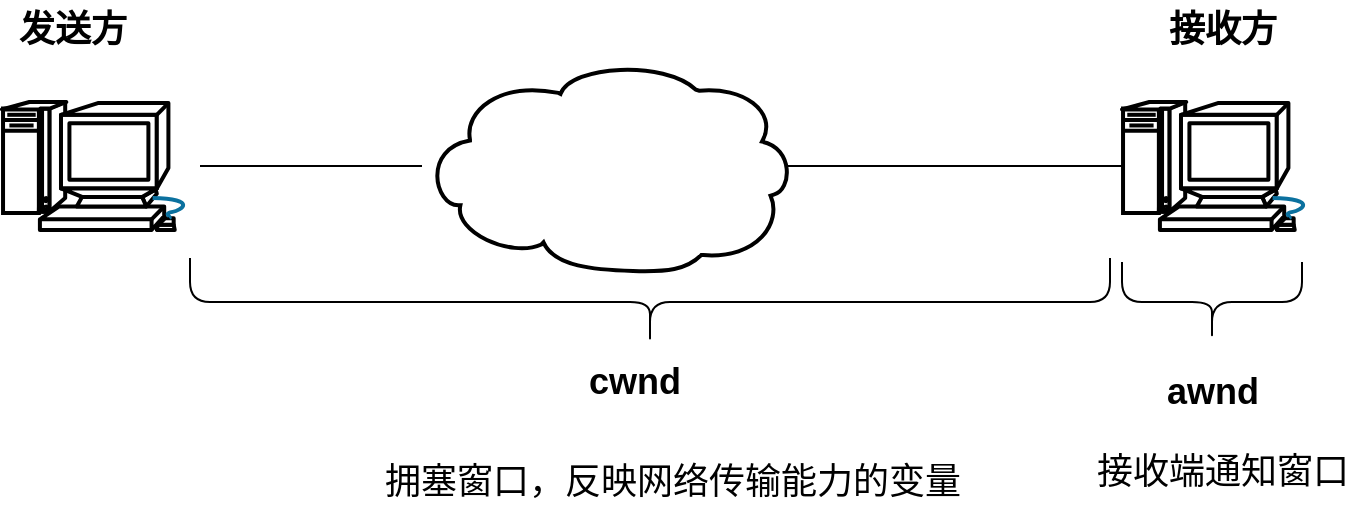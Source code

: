 <mxfile version="16.1.2" type="github">
  <diagram id="nbDFgYtFIhRArq2cRslt" name="第 1 页">
    <mxGraphModel dx="1422" dy="754" grid="1" gridSize="10" guides="1" tooltips="1" connect="1" arrows="1" fold="1" page="1" pageScale="1" pageWidth="827" pageHeight="1169" math="0" shadow="0">
      <root>
        <mxCell id="0" />
        <mxCell id="1" parent="0" />
        <mxCell id="RP8TbA6VVncFAgnVdZ08-4" style="edgeStyle=orthogonalEdgeStyle;rounded=0;orthogonalLoop=1;jettySize=auto;html=1;endArrow=none;endFill=0;" edge="1" parent="1" source="RP8TbA6VVncFAgnVdZ08-1" target="RP8TbA6VVncFAgnVdZ08-3">
          <mxGeometry relative="1" as="geometry" />
        </mxCell>
        <mxCell id="RP8TbA6VVncFAgnVdZ08-1" value="" style="shape=mxgraph.cisco.computers_and_peripherals.macintosh;sketch=0;html=1;pointerEvents=1;dashed=0;strokeWidth=2;verticalLabelPosition=bottom;verticalAlign=top;align=center;outlineConnect=0;" vertex="1" parent="1">
          <mxGeometry x="90" y="280" width="99" height="64" as="geometry" />
        </mxCell>
        <mxCell id="RP8TbA6VVncFAgnVdZ08-5" style="edgeStyle=orthogonalEdgeStyle;rounded=0;orthogonalLoop=1;jettySize=auto;html=1;entryX=0.98;entryY=0.5;entryDx=0;entryDy=0;entryPerimeter=0;endArrow=none;endFill=0;" edge="1" parent="1" source="RP8TbA6VVncFAgnVdZ08-2" target="RP8TbA6VVncFAgnVdZ08-3">
          <mxGeometry relative="1" as="geometry" />
        </mxCell>
        <mxCell id="RP8TbA6VVncFAgnVdZ08-2" value="" style="shape=mxgraph.cisco.computers_and_peripherals.macintosh;sketch=0;html=1;pointerEvents=1;dashed=0;strokeWidth=2;verticalLabelPosition=bottom;verticalAlign=top;align=center;outlineConnect=0;" vertex="1" parent="1">
          <mxGeometry x="650" y="280" width="99" height="64" as="geometry" />
        </mxCell>
        <mxCell id="RP8TbA6VVncFAgnVdZ08-3" value="" style="shape=mxgraph.cisco.storage.cloud;sketch=0;html=1;pointerEvents=1;dashed=0;strokeWidth=2;verticalLabelPosition=bottom;verticalAlign=top;align=center;outlineConnect=0;" vertex="1" parent="1">
          <mxGeometry x="300" y="259" width="186" height="106" as="geometry" />
        </mxCell>
        <mxCell id="RP8TbA6VVncFAgnVdZ08-6" value="" style="shape=curlyBracket;whiteSpace=wrap;html=1;rounded=1;flipH=1;rotation=90;size=0.5;" vertex="1" parent="1">
          <mxGeometry x="392" y="150" width="44" height="460" as="geometry" />
        </mxCell>
        <mxCell id="RP8TbA6VVncFAgnVdZ08-7" value="&lt;font style=&quot;font-size: 18px&quot;&gt;&lt;b&gt;cwnd&lt;/b&gt;&lt;/font&gt;" style="text;html=1;resizable=0;autosize=1;align=center;verticalAlign=middle;points=[];fillColor=none;strokeColor=none;rounded=0;" vertex="1" parent="1">
          <mxGeometry x="376" y="410" width="60" height="20" as="geometry" />
        </mxCell>
        <mxCell id="RP8TbA6VVncFAgnVdZ08-8" value="&lt;font style=&quot;font-size: 18px&quot;&gt;拥塞窗口，反映网络传输能力的变量&lt;/font&gt;" style="text;html=1;resizable=0;autosize=1;align=center;verticalAlign=middle;points=[];fillColor=none;strokeColor=none;rounded=0;" vertex="1" parent="1">
          <mxGeometry x="275" y="460" width="300" height="20" as="geometry" />
        </mxCell>
        <mxCell id="RP8TbA6VVncFAgnVdZ08-9" value="&lt;b&gt;发送方&lt;/b&gt;" style="text;html=1;resizable=0;autosize=1;align=center;verticalAlign=middle;points=[];fillColor=none;strokeColor=none;rounded=0;fontSize=18;" vertex="1" parent="1">
          <mxGeometry x="90" y="229" width="70" height="30" as="geometry" />
        </mxCell>
        <mxCell id="RP8TbA6VVncFAgnVdZ08-10" value="&lt;b&gt;接收方&lt;/b&gt;" style="text;html=1;resizable=0;autosize=1;align=center;verticalAlign=middle;points=[];fillColor=none;strokeColor=none;rounded=0;fontSize=18;" vertex="1" parent="1">
          <mxGeometry x="664.5" y="229" width="70" height="30" as="geometry" />
        </mxCell>
        <mxCell id="RP8TbA6VVncFAgnVdZ08-11" value="" style="shape=curlyBracket;whiteSpace=wrap;html=1;rounded=1;flipH=1;fontSize=18;rotation=90;" vertex="1" parent="1">
          <mxGeometry x="675" y="335" width="40" height="90" as="geometry" />
        </mxCell>
        <mxCell id="RP8TbA6VVncFAgnVdZ08-13" value="&lt;b&gt;awnd&lt;/b&gt;" style="text;html=1;resizable=0;autosize=1;align=center;verticalAlign=middle;points=[];fillColor=none;strokeColor=none;rounded=0;fontSize=18;" vertex="1" parent="1">
          <mxGeometry x="665" y="410" width="60" height="30" as="geometry" />
        </mxCell>
        <mxCell id="RP8TbA6VVncFAgnVdZ08-14" value="接收端通知窗口" style="text;html=1;resizable=0;autosize=1;align=center;verticalAlign=middle;points=[];fillColor=none;strokeColor=none;rounded=0;fontSize=18;" vertex="1" parent="1">
          <mxGeometry x="629.5" y="450" width="140" height="30" as="geometry" />
        </mxCell>
      </root>
    </mxGraphModel>
  </diagram>
</mxfile>
